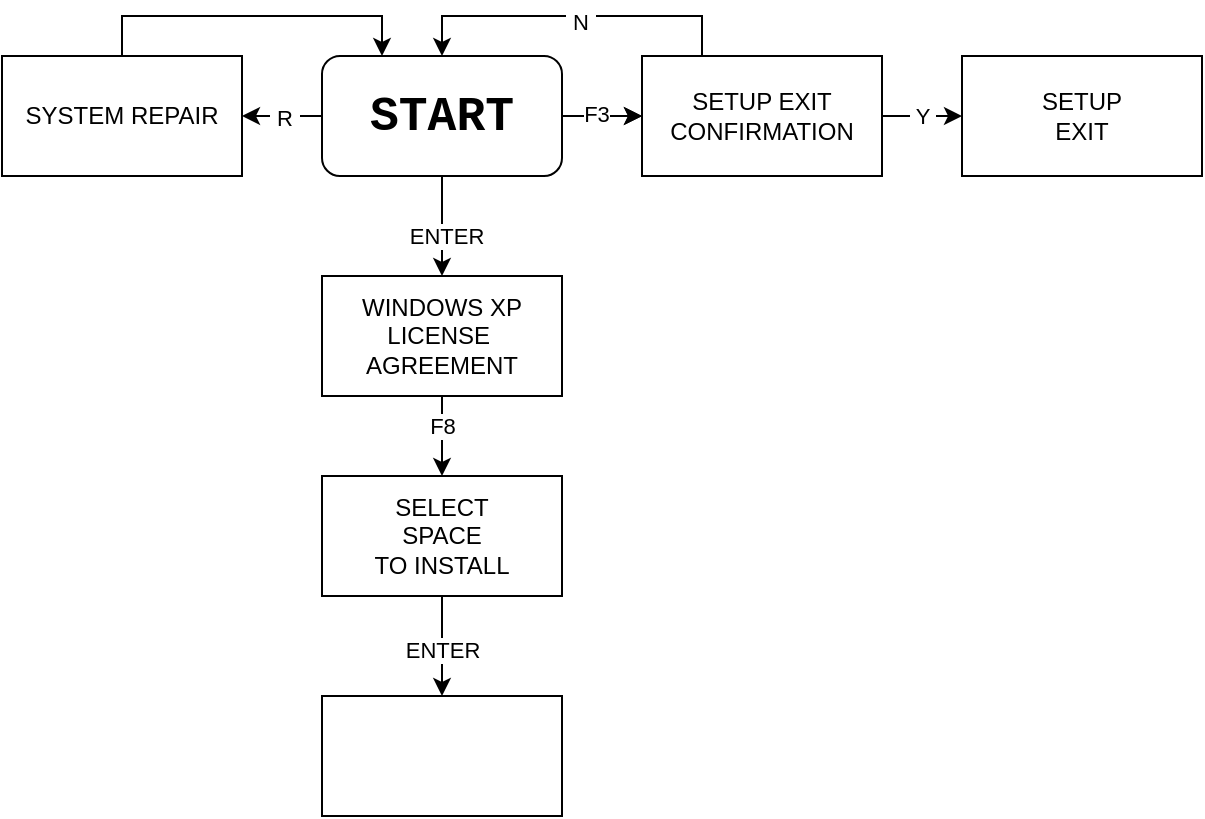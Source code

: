 <mxfile version="23.1.7" type="github">
  <diagram name="Page-1" id="JdkNF4K9cN7tJPSVeCAk">
    <mxGraphModel dx="1226" dy="629" grid="1" gridSize="10" guides="1" tooltips="1" connect="1" arrows="1" fold="1" page="1" pageScale="1" pageWidth="827" pageHeight="1169" math="0" shadow="0">
      <root>
        <mxCell id="0" />
        <mxCell id="1" parent="0" />
        <mxCell id="L1vMIyxiB3jzv3_uINoZ-43" value="" style="edgeStyle=orthogonalEdgeStyle;rounded=0;orthogonalLoop=1;jettySize=auto;html=1;" edge="1" parent="1" source="L1vMIyxiB3jzv3_uINoZ-2" target="L1vMIyxiB3jzv3_uINoZ-42">
          <mxGeometry relative="1" as="geometry" />
        </mxCell>
        <mxCell id="L1vMIyxiB3jzv3_uINoZ-46" value="ENTER" style="edgeLabel;html=1;align=center;verticalAlign=middle;resizable=0;points=[];" vertex="1" connectable="0" parent="L1vMIyxiB3jzv3_uINoZ-43">
          <mxGeometry x="0.193" y="2" relative="1" as="geometry">
            <mxPoint as="offset" />
          </mxGeometry>
        </mxCell>
        <mxCell id="L1vMIyxiB3jzv3_uINoZ-48" value="" style="edgeStyle=orthogonalEdgeStyle;rounded=0;orthogonalLoop=1;jettySize=auto;html=1;" edge="1" parent="1" source="L1vMIyxiB3jzv3_uINoZ-2" target="L1vMIyxiB3jzv3_uINoZ-47">
          <mxGeometry relative="1" as="geometry" />
        </mxCell>
        <mxCell id="L1vMIyxiB3jzv3_uINoZ-49" value="" style="edgeStyle=orthogonalEdgeStyle;rounded=0;orthogonalLoop=1;jettySize=auto;html=1;" edge="1" parent="1" source="L1vMIyxiB3jzv3_uINoZ-2" target="L1vMIyxiB3jzv3_uINoZ-47">
          <mxGeometry relative="1" as="geometry" />
        </mxCell>
        <mxCell id="L1vMIyxiB3jzv3_uINoZ-51" value="F3" style="edgeLabel;html=1;align=center;verticalAlign=middle;resizable=0;points=[];" vertex="1" connectable="0" parent="L1vMIyxiB3jzv3_uINoZ-49">
          <mxGeometry x="-0.065" y="1" relative="1" as="geometry">
            <mxPoint x="-2" as="offset" />
          </mxGeometry>
        </mxCell>
        <mxCell id="L1vMIyxiB3jzv3_uINoZ-58" style="edgeStyle=orthogonalEdgeStyle;rounded=0;orthogonalLoop=1;jettySize=auto;html=1;exitX=0;exitY=0.5;exitDx=0;exitDy=0;entryX=1;entryY=0.5;entryDx=0;entryDy=0;" edge="1" parent="1" source="L1vMIyxiB3jzv3_uINoZ-2" target="L1vMIyxiB3jzv3_uINoZ-57">
          <mxGeometry relative="1" as="geometry" />
        </mxCell>
        <mxCell id="L1vMIyxiB3jzv3_uINoZ-59" value="&amp;nbsp;R&amp;nbsp;" style="edgeLabel;html=1;align=center;verticalAlign=middle;resizable=0;points=[];" vertex="1" connectable="0" parent="L1vMIyxiB3jzv3_uINoZ-58">
          <mxGeometry x="-0.053" y="1" relative="1" as="geometry">
            <mxPoint as="offset" />
          </mxGeometry>
        </mxCell>
        <mxCell id="L1vMIyxiB3jzv3_uINoZ-2" value="&lt;h1&gt;&lt;font face=&quot;Courier New&quot;&gt;START&lt;/font&gt;&lt;/h1&gt;" style="rounded=1;whiteSpace=wrap;html=1;" vertex="1" parent="1">
          <mxGeometry x="340" y="40" width="120" height="60" as="geometry" />
        </mxCell>
        <mxCell id="L1vMIyxiB3jzv3_uINoZ-62" style="edgeStyle=orthogonalEdgeStyle;rounded=0;orthogonalLoop=1;jettySize=auto;html=1;exitX=0.5;exitY=1;exitDx=0;exitDy=0;" edge="1" parent="1" source="L1vMIyxiB3jzv3_uINoZ-42" target="L1vMIyxiB3jzv3_uINoZ-61">
          <mxGeometry relative="1" as="geometry" />
        </mxCell>
        <mxCell id="L1vMIyxiB3jzv3_uINoZ-63" value="&amp;nbsp;F8&amp;nbsp;" style="edgeLabel;html=1;align=center;verticalAlign=middle;resizable=0;points=[];" vertex="1" connectable="0" parent="L1vMIyxiB3jzv3_uINoZ-62">
          <mxGeometry x="0.05" relative="1" as="geometry">
            <mxPoint y="-6" as="offset" />
          </mxGeometry>
        </mxCell>
        <mxCell id="L1vMIyxiB3jzv3_uINoZ-42" value="WINDOWS XP&lt;br&gt;LICENSE&amp;nbsp;&lt;br&gt;AGREEMENT" style="rounded=0;whiteSpace=wrap;html=1;" vertex="1" parent="1">
          <mxGeometry x="340" y="150" width="120" height="60" as="geometry" />
        </mxCell>
        <mxCell id="L1vMIyxiB3jzv3_uINoZ-52" style="edgeStyle=orthogonalEdgeStyle;rounded=0;orthogonalLoop=1;jettySize=auto;html=1;exitX=0.25;exitY=0;exitDx=0;exitDy=0;entryX=0.5;entryY=0;entryDx=0;entryDy=0;" edge="1" parent="1" source="L1vMIyxiB3jzv3_uINoZ-47" target="L1vMIyxiB3jzv3_uINoZ-2">
          <mxGeometry relative="1" as="geometry">
            <mxPoint x="530.471" y="10" as="targetPoint" />
          </mxGeometry>
        </mxCell>
        <mxCell id="L1vMIyxiB3jzv3_uINoZ-53" value="&amp;nbsp;N&amp;nbsp;" style="edgeLabel;html=1;align=center;verticalAlign=middle;resizable=0;points=[];" vertex="1" connectable="0" parent="L1vMIyxiB3jzv3_uINoZ-52">
          <mxGeometry x="-0.037" y="3" relative="1" as="geometry">
            <mxPoint x="1" as="offset" />
          </mxGeometry>
        </mxCell>
        <mxCell id="L1vMIyxiB3jzv3_uINoZ-56" value="&amp;nbsp;Y&amp;nbsp;" style="edgeStyle=orthogonalEdgeStyle;rounded=0;orthogonalLoop=1;jettySize=auto;html=1;exitX=1;exitY=0.5;exitDx=0;exitDy=0;entryX=0;entryY=0.5;entryDx=0;entryDy=0;" edge="1" parent="1" source="L1vMIyxiB3jzv3_uINoZ-47" target="L1vMIyxiB3jzv3_uINoZ-55">
          <mxGeometry relative="1" as="geometry" />
        </mxCell>
        <mxCell id="L1vMIyxiB3jzv3_uINoZ-47" value="SETUP EXIT&lt;br&gt;CONFIRMATION" style="rounded=0;whiteSpace=wrap;html=1;" vertex="1" parent="1">
          <mxGeometry x="500" y="40" width="120" height="60" as="geometry" />
        </mxCell>
        <mxCell id="L1vMIyxiB3jzv3_uINoZ-55" value="SETUP&lt;br&gt;EXIT" style="rounded=0;whiteSpace=wrap;html=1;" vertex="1" parent="1">
          <mxGeometry x="660" y="40" width="120" height="60" as="geometry" />
        </mxCell>
        <mxCell id="L1vMIyxiB3jzv3_uINoZ-60" style="edgeStyle=orthogonalEdgeStyle;rounded=0;orthogonalLoop=1;jettySize=auto;html=1;exitX=0.5;exitY=0;exitDx=0;exitDy=0;entryX=0.25;entryY=0;entryDx=0;entryDy=0;" edge="1" parent="1" source="L1vMIyxiB3jzv3_uINoZ-57" target="L1vMIyxiB3jzv3_uINoZ-2">
          <mxGeometry relative="1" as="geometry">
            <mxPoint x="239.882" y="10" as="targetPoint" />
          </mxGeometry>
        </mxCell>
        <mxCell id="L1vMIyxiB3jzv3_uINoZ-57" value="SYSTEM REPAIR" style="rounded=0;whiteSpace=wrap;html=1;" vertex="1" parent="1">
          <mxGeometry x="180" y="40" width="120" height="60" as="geometry" />
        </mxCell>
        <mxCell id="L1vMIyxiB3jzv3_uINoZ-66" style="edgeStyle=orthogonalEdgeStyle;rounded=0;orthogonalLoop=1;jettySize=auto;html=1;exitX=0.5;exitY=1;exitDx=0;exitDy=0;entryX=0.5;entryY=0;entryDx=0;entryDy=0;" edge="1" parent="1" source="L1vMIyxiB3jzv3_uINoZ-61" target="L1vMIyxiB3jzv3_uINoZ-65">
          <mxGeometry relative="1" as="geometry" />
        </mxCell>
        <mxCell id="L1vMIyxiB3jzv3_uINoZ-67" value="&amp;nbsp;ENTER&amp;nbsp;" style="edgeLabel;html=1;align=center;verticalAlign=middle;resizable=0;points=[];" vertex="1" connectable="0" parent="L1vMIyxiB3jzv3_uINoZ-66">
          <mxGeometry x="-0.274" relative="1" as="geometry">
            <mxPoint y="9" as="offset" />
          </mxGeometry>
        </mxCell>
        <mxCell id="L1vMIyxiB3jzv3_uINoZ-61" value="SELECT&lt;br&gt;SPACE&lt;br&gt;TO INSTALL" style="rounded=0;whiteSpace=wrap;html=1;" vertex="1" parent="1">
          <mxGeometry x="340" y="250" width="120" height="60" as="geometry" />
        </mxCell>
        <mxCell id="L1vMIyxiB3jzv3_uINoZ-65" value="" style="rounded=0;whiteSpace=wrap;html=1;" vertex="1" parent="1">
          <mxGeometry x="340" y="360" width="120" height="60" as="geometry" />
        </mxCell>
      </root>
    </mxGraphModel>
  </diagram>
</mxfile>
